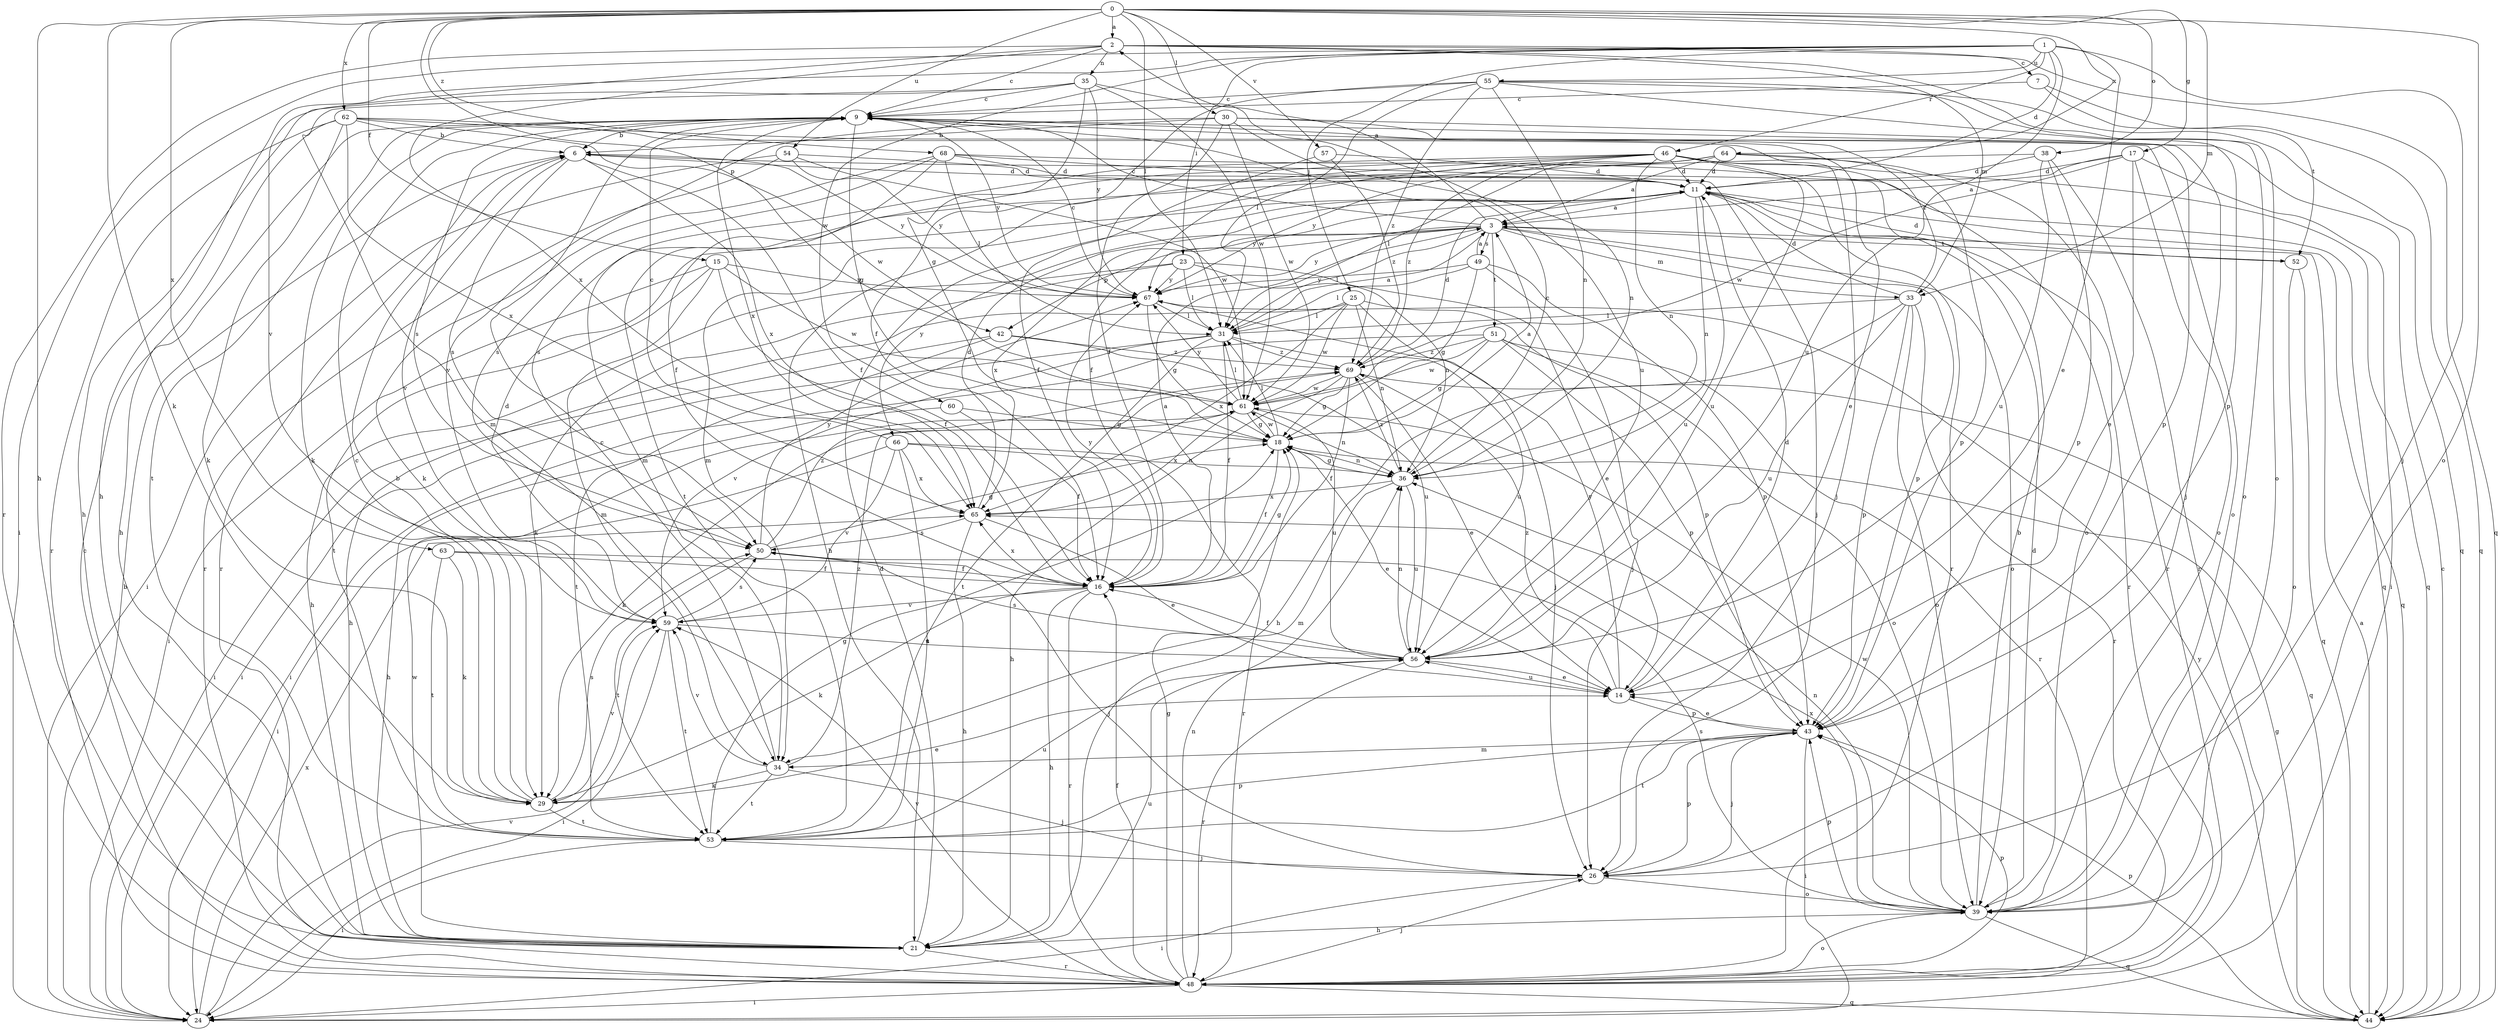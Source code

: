 strict digraph  {
0;
1;
2;
3;
6;
7;
9;
11;
14;
15;
16;
17;
18;
21;
23;
24;
25;
26;
29;
30;
31;
33;
34;
35;
36;
38;
39;
42;
43;
44;
46;
48;
49;
50;
51;
52;
53;
54;
55;
56;
57;
59;
60;
61;
62;
63;
64;
65;
66;
67;
68;
69;
0 -> 2  [label=a];
0 -> 15  [label=f];
0 -> 17  [label=g];
0 -> 21  [label=h];
0 -> 29  [label=k];
0 -> 30  [label=l];
0 -> 31  [label=l];
0 -> 33  [label=m];
0 -> 38  [label=o];
0 -> 39  [label=o];
0 -> 42  [label=p];
0 -> 54  [label=u];
0 -> 57  [label=v];
0 -> 62  [label=x];
0 -> 63  [label=x];
0 -> 64  [label=x];
0 -> 68  [label=z];
1 -> 11  [label=d];
1 -> 14  [label=e];
1 -> 21  [label=h];
1 -> 23  [label=i];
1 -> 24  [label=i];
1 -> 25  [label=j];
1 -> 26  [label=j];
1 -> 46  [label=r];
1 -> 55  [label=u];
1 -> 56  [label=u];
1 -> 60  [label=w];
2 -> 7  [label=c];
2 -> 9  [label=c];
2 -> 33  [label=m];
2 -> 35  [label=n];
2 -> 39  [label=o];
2 -> 44  [label=q];
2 -> 48  [label=r];
2 -> 59  [label=v];
2 -> 65  [label=x];
3 -> 2  [label=a];
3 -> 9  [label=c];
3 -> 31  [label=l];
3 -> 33  [label=m];
3 -> 39  [label=o];
3 -> 42  [label=p];
3 -> 43  [label=p];
3 -> 49  [label=s];
3 -> 51  [label=t];
3 -> 52  [label=t];
3 -> 65  [label=x];
3 -> 66  [label=y];
3 -> 67  [label=y];
6 -> 11  [label=d];
6 -> 16  [label=f];
6 -> 48  [label=r];
6 -> 50  [label=s];
6 -> 59  [label=v];
6 -> 65  [label=x];
6 -> 67  [label=y];
7 -> 9  [label=c];
7 -> 44  [label=q];
7 -> 52  [label=t];
9 -> 6  [label=b];
9 -> 18  [label=g];
9 -> 29  [label=k];
9 -> 39  [label=o];
9 -> 50  [label=s];
9 -> 53  [label=t];
9 -> 65  [label=x];
9 -> 67  [label=y];
11 -> 3  [label=a];
11 -> 36  [label=n];
11 -> 44  [label=q];
11 -> 48  [label=r];
11 -> 56  [label=u];
11 -> 67  [label=y];
14 -> 11  [label=d];
14 -> 43  [label=p];
14 -> 56  [label=u];
14 -> 67  [label=y];
14 -> 69  [label=z];
15 -> 16  [label=f];
15 -> 24  [label=i];
15 -> 34  [label=m];
15 -> 53  [label=t];
15 -> 61  [label=w];
15 -> 67  [label=y];
16 -> 3  [label=a];
16 -> 18  [label=g];
16 -> 21  [label=h];
16 -> 29  [label=k];
16 -> 48  [label=r];
16 -> 59  [label=v];
16 -> 65  [label=x];
16 -> 67  [label=y];
17 -> 3  [label=a];
17 -> 11  [label=d];
17 -> 14  [label=e];
17 -> 24  [label=i];
17 -> 39  [label=o];
17 -> 61  [label=w];
18 -> 3  [label=a];
18 -> 14  [label=e];
18 -> 16  [label=f];
18 -> 31  [label=l];
18 -> 36  [label=n];
18 -> 61  [label=w];
21 -> 11  [label=d];
21 -> 48  [label=r];
21 -> 56  [label=u];
21 -> 61  [label=w];
23 -> 14  [label=e];
23 -> 21  [label=h];
23 -> 29  [label=k];
23 -> 31  [label=l];
23 -> 36  [label=n];
23 -> 67  [label=y];
24 -> 6  [label=b];
24 -> 59  [label=v];
24 -> 65  [label=x];
25 -> 21  [label=h];
25 -> 26  [label=j];
25 -> 31  [label=l];
25 -> 36  [label=n];
25 -> 43  [label=p];
25 -> 61  [label=w];
25 -> 65  [label=x];
26 -> 24  [label=i];
26 -> 39  [label=o];
26 -> 43  [label=p];
29 -> 6  [label=b];
29 -> 9  [label=c];
29 -> 14  [label=e];
29 -> 50  [label=s];
29 -> 53  [label=t];
29 -> 59  [label=v];
30 -> 6  [label=b];
30 -> 16  [label=f];
30 -> 26  [label=j];
30 -> 36  [label=n];
30 -> 43  [label=p];
30 -> 59  [label=v];
30 -> 61  [label=w];
31 -> 3  [label=a];
31 -> 16  [label=f];
31 -> 24  [label=i];
31 -> 53  [label=t];
31 -> 56  [label=u];
31 -> 59  [label=v];
31 -> 69  [label=z];
33 -> 9  [label=c];
33 -> 11  [label=d];
33 -> 21  [label=h];
33 -> 31  [label=l];
33 -> 39  [label=o];
33 -> 43  [label=p];
33 -> 48  [label=r];
33 -> 56  [label=u];
34 -> 9  [label=c];
34 -> 26  [label=j];
34 -> 29  [label=k];
34 -> 53  [label=t];
34 -> 59  [label=v];
34 -> 69  [label=z];
35 -> 9  [label=c];
35 -> 18  [label=g];
35 -> 21  [label=h];
35 -> 34  [label=m];
35 -> 56  [label=u];
35 -> 61  [label=w];
35 -> 67  [label=y];
36 -> 9  [label=c];
36 -> 18  [label=g];
36 -> 34  [label=m];
36 -> 56  [label=u];
36 -> 65  [label=x];
36 -> 69  [label=z];
38 -> 11  [label=d];
38 -> 43  [label=p];
38 -> 48  [label=r];
38 -> 50  [label=s];
38 -> 56  [label=u];
39 -> 6  [label=b];
39 -> 11  [label=d];
39 -> 21  [label=h];
39 -> 36  [label=n];
39 -> 43  [label=p];
39 -> 44  [label=q];
39 -> 50  [label=s];
39 -> 61  [label=w];
39 -> 65  [label=x];
42 -> 24  [label=i];
42 -> 53  [label=t];
42 -> 56  [label=u];
42 -> 69  [label=z];
43 -> 14  [label=e];
43 -> 24  [label=i];
43 -> 26  [label=j];
43 -> 34  [label=m];
43 -> 53  [label=t];
44 -> 3  [label=a];
44 -> 9  [label=c];
44 -> 18  [label=g];
44 -> 43  [label=p];
44 -> 67  [label=y];
46 -> 11  [label=d];
46 -> 16  [label=f];
46 -> 21  [label=h];
46 -> 34  [label=m];
46 -> 36  [label=n];
46 -> 39  [label=o];
46 -> 44  [label=q];
46 -> 48  [label=r];
46 -> 53  [label=t];
46 -> 56  [label=u];
46 -> 69  [label=z];
48 -> 9  [label=c];
48 -> 16  [label=f];
48 -> 18  [label=g];
48 -> 24  [label=i];
48 -> 26  [label=j];
48 -> 36  [label=n];
48 -> 39  [label=o];
48 -> 43  [label=p];
48 -> 44  [label=q];
48 -> 59  [label=v];
49 -> 3  [label=a];
49 -> 18  [label=g];
49 -> 26  [label=j];
49 -> 31  [label=l];
49 -> 43  [label=p];
49 -> 67  [label=y];
50 -> 16  [label=f];
50 -> 18  [label=g];
50 -> 53  [label=t];
50 -> 67  [label=y];
50 -> 69  [label=z];
51 -> 18  [label=g];
51 -> 24  [label=i];
51 -> 39  [label=o];
51 -> 43  [label=p];
51 -> 48  [label=r];
51 -> 61  [label=w];
51 -> 69  [label=z];
52 -> 11  [label=d];
52 -> 39  [label=o];
52 -> 44  [label=q];
53 -> 18  [label=g];
53 -> 24  [label=i];
53 -> 26  [label=j];
53 -> 43  [label=p];
53 -> 56  [label=u];
54 -> 11  [label=d];
54 -> 24  [label=i];
54 -> 48  [label=r];
54 -> 61  [label=w];
54 -> 67  [label=y];
55 -> 9  [label=c];
55 -> 16  [label=f];
55 -> 31  [label=l];
55 -> 36  [label=n];
55 -> 39  [label=o];
55 -> 43  [label=p];
55 -> 44  [label=q];
55 -> 69  [label=z];
56 -> 14  [label=e];
56 -> 16  [label=f];
56 -> 36  [label=n];
56 -> 48  [label=r];
56 -> 50  [label=s];
57 -> 11  [label=d];
57 -> 16  [label=f];
57 -> 69  [label=z];
59 -> 11  [label=d];
59 -> 24  [label=i];
59 -> 50  [label=s];
59 -> 53  [label=t];
59 -> 56  [label=u];
60 -> 16  [label=f];
60 -> 18  [label=g];
60 -> 21  [label=h];
61 -> 18  [label=g];
61 -> 29  [label=k];
61 -> 31  [label=l];
61 -> 36  [label=n];
61 -> 56  [label=u];
61 -> 65  [label=x];
61 -> 67  [label=y];
62 -> 6  [label=b];
62 -> 14  [label=e];
62 -> 21  [label=h];
62 -> 26  [label=j];
62 -> 29  [label=k];
62 -> 48  [label=r];
62 -> 61  [label=w];
62 -> 65  [label=x];
63 -> 16  [label=f];
63 -> 26  [label=j];
63 -> 29  [label=k];
63 -> 53  [label=t];
64 -> 3  [label=a];
64 -> 11  [label=d];
64 -> 31  [label=l];
64 -> 34  [label=m];
64 -> 43  [label=p];
64 -> 48  [label=r];
64 -> 67  [label=y];
65 -> 11  [label=d];
65 -> 14  [label=e];
65 -> 21  [label=h];
65 -> 50  [label=s];
66 -> 9  [label=c];
66 -> 24  [label=i];
66 -> 36  [label=n];
66 -> 48  [label=r];
66 -> 53  [label=t];
66 -> 59  [label=v];
66 -> 65  [label=x];
67 -> 9  [label=c];
67 -> 18  [label=g];
67 -> 31  [label=l];
68 -> 11  [label=d];
68 -> 16  [label=f];
68 -> 26  [label=j];
68 -> 29  [label=k];
68 -> 31  [label=l];
68 -> 44  [label=q];
68 -> 50  [label=s];
69 -> 11  [label=d];
69 -> 14  [label=e];
69 -> 16  [label=f];
69 -> 18  [label=g];
69 -> 21  [label=h];
69 -> 44  [label=q];
69 -> 61  [label=w];
}
